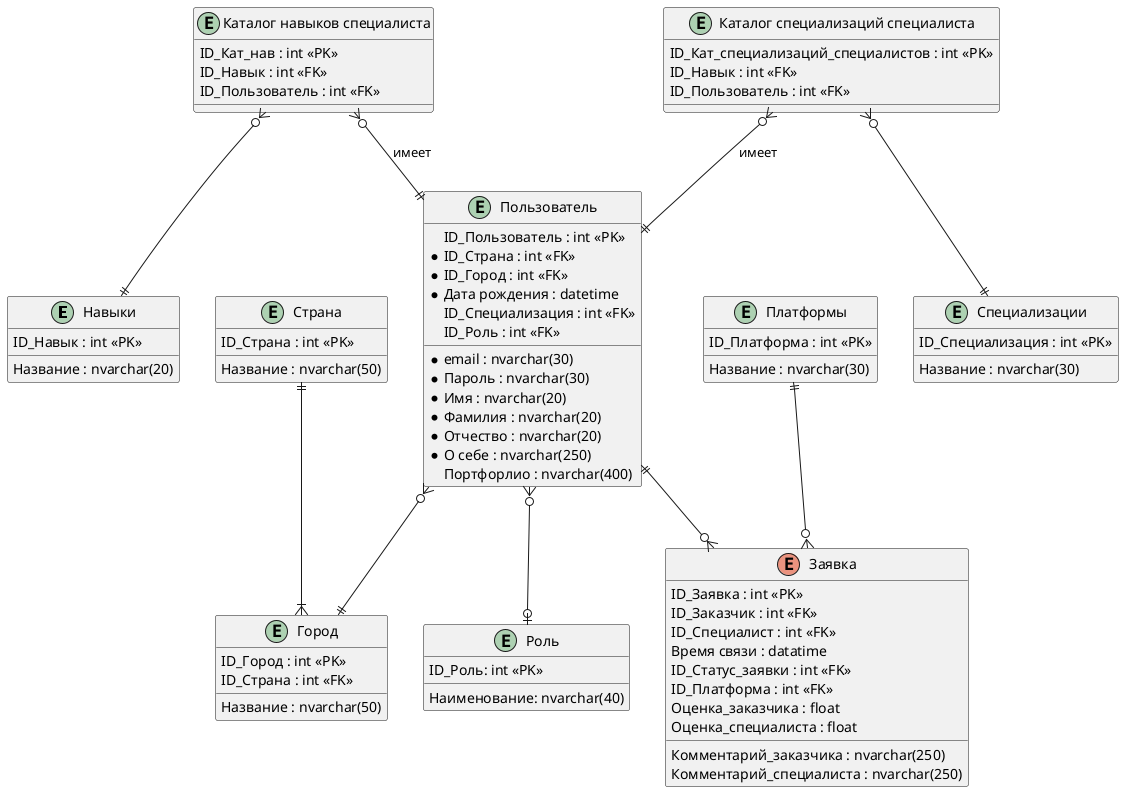 @startuml "erd"

entity "Навыки" as skills
{
    ID_Навык : int <<PK>>
    Название : nvarchar(20)
}

entity "Каталог навыков специалиста" as skills_cat
{
    ID_Кат_нав : int <<PK>>
    ID_Навык : int <<FK>>
    ID_Пользователь : int <<FK>>
}

entity "Специализации" as spec_enum
{
    ID_Специализация : int <<PK>>
    Название : nvarchar(30)
}

entity "Каталог специализаций специалиста" as spec_cat
{
    ID_Кат_специализаций_специалистов : int <<PK>>
    ID_Навык : int <<FK>>
    ID_Пользователь : int <<FK>>
}

'entity "Отзывы" as appl
' {
'     ID_Отзыв : int <<PK>>
'     ID_Пользователя nvarchar(50) <<FK>>
'     Оценка : float 
'     Комментарий : nvarchar(250)
' }


entity "Платформы" as platf 
{
    ID_Платформа : int <<PK>>
    Название : nvarchar(30)
}

entity "Страна" as countries 
{
    ID_Страна : int <<PK>>
    Название : nvarchar(50)
}

entity "Город" as cities 
{
    ID_Город : int <<PK>>
    ID_Страна : int <<FK>>
    Название : nvarchar(50)
}

entity "Роль" as role 
{
    ID_Роль: int <<PK>>
    Наименование: nvarchar(40)
}

entity "Пользователь" as users 
{
    ID_Пользователь : int <<PK>>
    * ID_Страна : int <<FK>>
    * ID_Город : int <<FK>>
    * email : nvarchar(30)
    * Пароль : nvarchar(30)
    * Имя : nvarchar(20)
    * Фамилия : nvarchar(20)
    * Отчество : nvarchar(20)
    * Дата рождения : datetime 
    * О себе : nvarchar(250)
    ID_Специализация : int <<FK>>
    Портфорлио : nvarchar(400)
    ID_Роль : int <<FK>>
}

enum "Заявка" as request 
{
    ID_Заявка : int <<PK>>
    ID_Заказчик : int <<FK>>
    ID_Специалист : int <<FK>>
    Время связи : datatime 
    ID_Статус_заявки : int <<FK>>
    ID_Платформа : int <<FK>>
    Оценка_заказчика : float 
    Комментарий_заказчика : nvarchar(250)
    Оценка_специалиста : float 
    Комментарий_специалиста : nvarchar(250)
}

users ||--o{ request
platf ||--o{ request

skills_cat }o--|| users : имеет
skills_cat }o--|| skills

spec_cat }o--|| users : имеет
spec_cat }o--|| spec_enum

users }o--|| cities
countries ||--|{ cities

users }o--o| role

'request ||--|| appl 


@enduml
